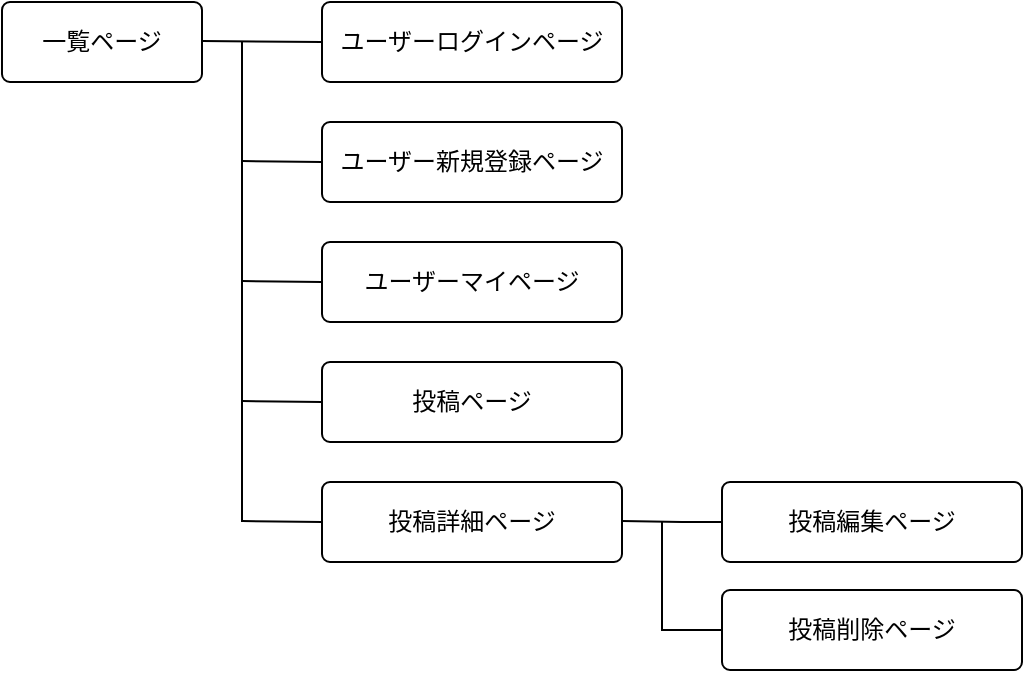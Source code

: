 <mxfile>
    <diagram id="6rZWOF6Rh4n-GORdCA2k" name="ページ1">
        <mxGraphModel dx="831" dy="993" grid="1" gridSize="10" guides="1" tooltips="1" connect="1" arrows="1" fold="1" page="1" pageScale="1" pageWidth="1169" pageHeight="827" background="#ffffff" math="0" shadow="0">
            <root>
                <mxCell id="0"/>
                <mxCell id="1" parent="0"/>
                <mxCell id="2" value="一覧ページ" style="rounded=1;arcSize=10;whiteSpace=wrap;html=1;align=center;" parent="1" vertex="1">
                    <mxGeometry x="40" y="120" width="100" height="40" as="geometry"/>
                </mxCell>
                <mxCell id="3" value="ユーザーログインページ" style="rounded=1;arcSize=10;whiteSpace=wrap;html=1;align=center;" parent="1" vertex="1">
                    <mxGeometry x="200" y="120" width="150" height="40" as="geometry"/>
                </mxCell>
                <mxCell id="4" value="ユーザー新規登録ページ" style="rounded=1;arcSize=10;whiteSpace=wrap;html=1;align=center;" parent="1" vertex="1">
                    <mxGeometry x="200" y="180" width="150" height="40" as="geometry"/>
                </mxCell>
                <mxCell id="5" value="ユーザーマイページ" style="rounded=1;arcSize=10;whiteSpace=wrap;html=1;align=center;" parent="1" vertex="1">
                    <mxGeometry x="200" y="240" width="150" height="40" as="geometry"/>
                </mxCell>
                <mxCell id="6" value="投稿ページ" style="rounded=1;arcSize=10;whiteSpace=wrap;html=1;align=center;" parent="1" vertex="1">
                    <mxGeometry x="200" y="300" width="150" height="40" as="geometry"/>
                </mxCell>
                <mxCell id="7" value="投稿詳細ページ" style="rounded=1;arcSize=10;whiteSpace=wrap;html=1;align=center;" parent="1" vertex="1">
                    <mxGeometry x="200" y="360" width="150" height="40" as="geometry"/>
                </mxCell>
                <mxCell id="8" value="投稿編集ページ" style="rounded=1;arcSize=10;whiteSpace=wrap;html=1;align=center;" parent="1" vertex="1">
                    <mxGeometry x="400" y="360" width="150" height="40" as="geometry"/>
                </mxCell>
                <mxCell id="9" value="投稿削除ページ" style="rounded=1;arcSize=10;whiteSpace=wrap;html=1;align=center;" parent="1" vertex="1">
                    <mxGeometry x="400" y="414" width="150" height="40" as="geometry"/>
                </mxCell>
                <mxCell id="10" value="" style="endArrow=none;html=1;rounded=0;entryX=0;entryY=0.5;entryDx=0;entryDy=0;" parent="1" target="3" edge="1">
                    <mxGeometry relative="1" as="geometry">
                        <mxPoint x="140" y="139.5" as="sourcePoint"/>
                        <mxPoint x="300" y="139.5" as="targetPoint"/>
                    </mxGeometry>
                </mxCell>
                <mxCell id="11" value="" style="endArrow=none;html=1;rounded=0;" parent="1" edge="1">
                    <mxGeometry relative="1" as="geometry">
                        <mxPoint x="160" y="140" as="sourcePoint"/>
                        <mxPoint x="160" y="380" as="targetPoint"/>
                        <Array as="points">
                            <mxPoint x="160" y="230"/>
                        </Array>
                    </mxGeometry>
                </mxCell>
                <mxCell id="12" value="" style="endArrow=none;html=1;rounded=0;" parent="1" edge="1">
                    <mxGeometry relative="1" as="geometry">
                        <mxPoint x="160" y="199.5" as="sourcePoint"/>
                        <mxPoint x="200" y="200" as="targetPoint"/>
                    </mxGeometry>
                </mxCell>
                <mxCell id="13" value="" style="endArrow=none;html=1;rounded=0;" parent="1" edge="1">
                    <mxGeometry relative="1" as="geometry">
                        <mxPoint x="160" y="259.5" as="sourcePoint"/>
                        <mxPoint x="200" y="260" as="targetPoint"/>
                    </mxGeometry>
                </mxCell>
                <mxCell id="14" value="" style="endArrow=none;html=1;rounded=0;" parent="1" edge="1">
                    <mxGeometry relative="1" as="geometry">
                        <mxPoint x="160" y="319.5" as="sourcePoint"/>
                        <mxPoint x="200" y="320" as="targetPoint"/>
                    </mxGeometry>
                </mxCell>
                <mxCell id="15" value="" style="endArrow=none;html=1;rounded=0;" parent="1" edge="1">
                    <mxGeometry relative="1" as="geometry">
                        <mxPoint x="160" y="379.5" as="sourcePoint"/>
                        <mxPoint x="200" y="380" as="targetPoint"/>
                    </mxGeometry>
                </mxCell>
                <mxCell id="16" value="" style="endArrow=none;html=1;rounded=0;entryX=0;entryY=0.5;entryDx=0;entryDy=0;" parent="1" target="8" edge="1">
                    <mxGeometry relative="1" as="geometry">
                        <mxPoint x="350" y="379.5" as="sourcePoint"/>
                        <mxPoint x="390" y="380" as="targetPoint"/>
                        <Array as="points">
                            <mxPoint x="380" y="380"/>
                        </Array>
                    </mxGeometry>
                </mxCell>
                <mxCell id="18" value="" style="endArrow=none;html=1;rounded=0;entryX=0;entryY=0.5;entryDx=0;entryDy=0;" parent="1" target="9" edge="1">
                    <mxGeometry relative="1" as="geometry">
                        <mxPoint x="370" y="380" as="sourcePoint"/>
                        <mxPoint x="370" y="450" as="targetPoint"/>
                        <Array as="points">
                            <mxPoint x="370" y="434"/>
                        </Array>
                    </mxGeometry>
                </mxCell>
            </root>
        </mxGraphModel>
    </diagram>
    <diagram id="a7yP4H11bEerF6fOxSlA" name="ページ2">
        <mxGraphModel dx="831" dy="166" grid="1" gridSize="10" guides="1" tooltips="1" connect="1" arrows="1" fold="1" page="1" pageScale="1" pageWidth="1169" pageHeight="827" math="0" shadow="0">
            <root>
                <mxCell id="0"/>
                <mxCell id="1" parent="0"/>
                <mxCell id="M6CXhxkMXtd5kmxnFPaN-8" value="トップページ" style="text;strokeColor=none;fillColor=none;spacingLeft=4;spacingRight=4;overflow=hidden;rotatable=0;points=[[0,0.5],[1,0.5]];portConstraint=eastwest;fontSize=12;" parent="1" vertex="1">
                    <mxGeometry x="40" y="850" width="100" height="30" as="geometry"/>
                </mxCell>
                <mxCell id="M6CXhxkMXtd5kmxnFPaN-9" value="" style="whiteSpace=wrap;html=1;align=center;" parent="1" vertex="1">
                    <mxGeometry x="40" y="880" width="520" height="400" as="geometry"/>
                </mxCell>
                <mxCell id="M6CXhxkMXtd5kmxnFPaN-10" value="ロゴ" style="text;strokeColor=none;fillColor=none;spacingLeft=4;spacingRight=4;overflow=hidden;rotatable=0;points=[[0,0.5],[1,0.5]];portConstraint=eastwest;fontSize=12;" parent="1" vertex="1">
                    <mxGeometry x="120" y="930" width="40" height="30" as="geometry"/>
                </mxCell>
                <mxCell id="M6CXhxkMXtd5kmxnFPaN-11" value="新規登録" style="text;strokeColor=none;fillColor=none;spacingLeft=4;spacingRight=4;overflow=hidden;rotatable=0;points=[[0,0.5],[1,0.5]];portConstraint=eastwest;fontSize=12;" parent="1" vertex="1">
                    <mxGeometry x="330" y="930" width="60" height="30" as="geometry"/>
                </mxCell>
                <mxCell id="M6CXhxkMXtd5kmxnFPaN-12" value="ログイン" style="text;strokeColor=none;fillColor=none;spacingLeft=4;spacingRight=4;overflow=hidden;rotatable=0;points=[[0,0.5],[1,0.5]];portConstraint=eastwest;fontSize=12;" parent="1" vertex="1">
                    <mxGeometry x="400" y="930" width="60" height="30" as="geometry"/>
                </mxCell>
                <mxCell id="M6CXhxkMXtd5kmxnFPaN-13" value="写真" style="rounded=1;arcSize=10;whiteSpace=wrap;html=1;align=center;" parent="1" vertex="1">
                    <mxGeometry x="150" y="980" width="270" height="110" as="geometry"/>
                </mxCell>
                <mxCell id="M6CXhxkMXtd5kmxnFPaN-14" value="一覧" style="rounded=1;arcSize=10;whiteSpace=wrap;html=1;align=center;" parent="1" vertex="1">
                    <mxGeometry x="150" y="1140" width="270" height="110" as="geometry"/>
                </mxCell>
                <mxCell id="M6CXhxkMXtd5kmxnFPaN-25" value="" style="group" parent="1" vertex="1" connectable="0">
                    <mxGeometry x="600" y="1020" width="240" height="40" as="geometry"/>
                </mxCell>
                <mxCell id="M6CXhxkMXtd5kmxnFPaN-21" value="" style="whiteSpace=wrap;html=1;align=center;" parent="M6CXhxkMXtd5kmxnFPaN-25" vertex="1">
                    <mxGeometry width="240" height="40" as="geometry"/>
                </mxCell>
                <mxCell id="M6CXhxkMXtd5kmxnFPaN-22" value="ユーザ名" style="text;strokeColor=none;fillColor=none;spacingLeft=4;spacingRight=4;overflow=hidden;rotatable=0;points=[[0,0.5],[1,0.5]];portConstraint=eastwest;fontSize=12;" parent="M6CXhxkMXtd5kmxnFPaN-25" vertex="1">
                    <mxGeometry x="20" y="10" width="60" height="30" as="geometry"/>
                </mxCell>
                <mxCell id="M6CXhxkMXtd5kmxnFPaN-23" value="ログアウト" style="text;strokeColor=none;fillColor=none;spacingLeft=4;spacingRight=4;overflow=hidden;rotatable=0;points=[[0,0.5],[1,0.5]];portConstraint=eastwest;fontSize=12;" parent="M6CXhxkMXtd5kmxnFPaN-25" vertex="1">
                    <mxGeometry x="130" y="10" width="70" height="30" as="geometry"/>
                </mxCell>
                <mxCell id="M6CXhxkMXtd5kmxnFPaN-24" value="写真" style="ellipse;whiteSpace=wrap;html=1;align=center;" parent="M6CXhxkMXtd5kmxnFPaN-25" vertex="1">
                    <mxGeometry x="80" y="5" width="30" height="30" as="geometry"/>
                </mxCell>
                <mxCell id="M6CXhxkMXtd5kmxnFPaN-26" value="ログイン時の表示&#10;・ヘッダーの表示が変わる。&#10;・投稿するボタンが表示される。" style="text;strokeColor=none;fillColor=none;spacingLeft=4;spacingRight=4;overflow=hidden;rotatable=0;points=[[0,0.5],[1,0.5]];portConstraint=eastwest;fontSize=12;" parent="1" vertex="1">
                    <mxGeometry x="600" y="960" width="190" height="60" as="geometry"/>
                </mxCell>
                <mxCell id="M6CXhxkMXtd5kmxnFPaN-27" value="投稿する" style="rounded=1;arcSize=10;whiteSpace=wrap;html=1;align=center;" parent="1" vertex="1">
                    <mxGeometry x="600" y="1120" width="130" height="60" as="geometry"/>
                </mxCell>
                <mxCell id="M6CXhxkMXtd5kmxnFPaN-28" value="" style="group" parent="1" vertex="1" connectable="0">
                    <mxGeometry x="600" y="920" width="190" height="40" as="geometry"/>
                </mxCell>
                <mxCell id="M6CXhxkMXtd5kmxnFPaN-15" value="" style="whiteSpace=wrap;html=1;align=center;" parent="M6CXhxkMXtd5kmxnFPaN-28" vertex="1">
                    <mxGeometry width="190" height="40" as="geometry"/>
                </mxCell>
                <mxCell id="M6CXhxkMXtd5kmxnFPaN-16" value="新規登録" style="text;strokeColor=none;fillColor=none;spacingLeft=4;spacingRight=4;overflow=hidden;rotatable=0;points=[[0,0.5],[1,0.5]];portConstraint=eastwest;fontSize=12;" parent="M6CXhxkMXtd5kmxnFPaN-28" vertex="1">
                    <mxGeometry x="30" y="10" width="60" height="30" as="geometry"/>
                </mxCell>
                <mxCell id="M6CXhxkMXtd5kmxnFPaN-17" value="ログイン" style="text;strokeColor=none;fillColor=none;spacingLeft=4;spacingRight=4;overflow=hidden;rotatable=0;points=[[0,0.5],[1,0.5]];portConstraint=eastwest;fontSize=12;" parent="M6CXhxkMXtd5kmxnFPaN-28" vertex="1">
                    <mxGeometry x="100" y="10" width="60" height="30" as="geometry"/>
                </mxCell>
                <mxCell id="M6CXhxkMXtd5kmxnFPaN-29" value="未ログイン時の表示&#10;・投稿ボタンは表示されない。" style="text;strokeColor=none;fillColor=none;spacingLeft=4;spacingRight=4;overflow=hidden;rotatable=0;points=[[0,0.5],[1,0.5]];portConstraint=eastwest;fontSize=12;" parent="1" vertex="1">
                    <mxGeometry x="600" y="880" width="190" height="30" as="geometry"/>
                </mxCell>
            </root>
        </mxGraphModel>
    </diagram>
</mxfile>